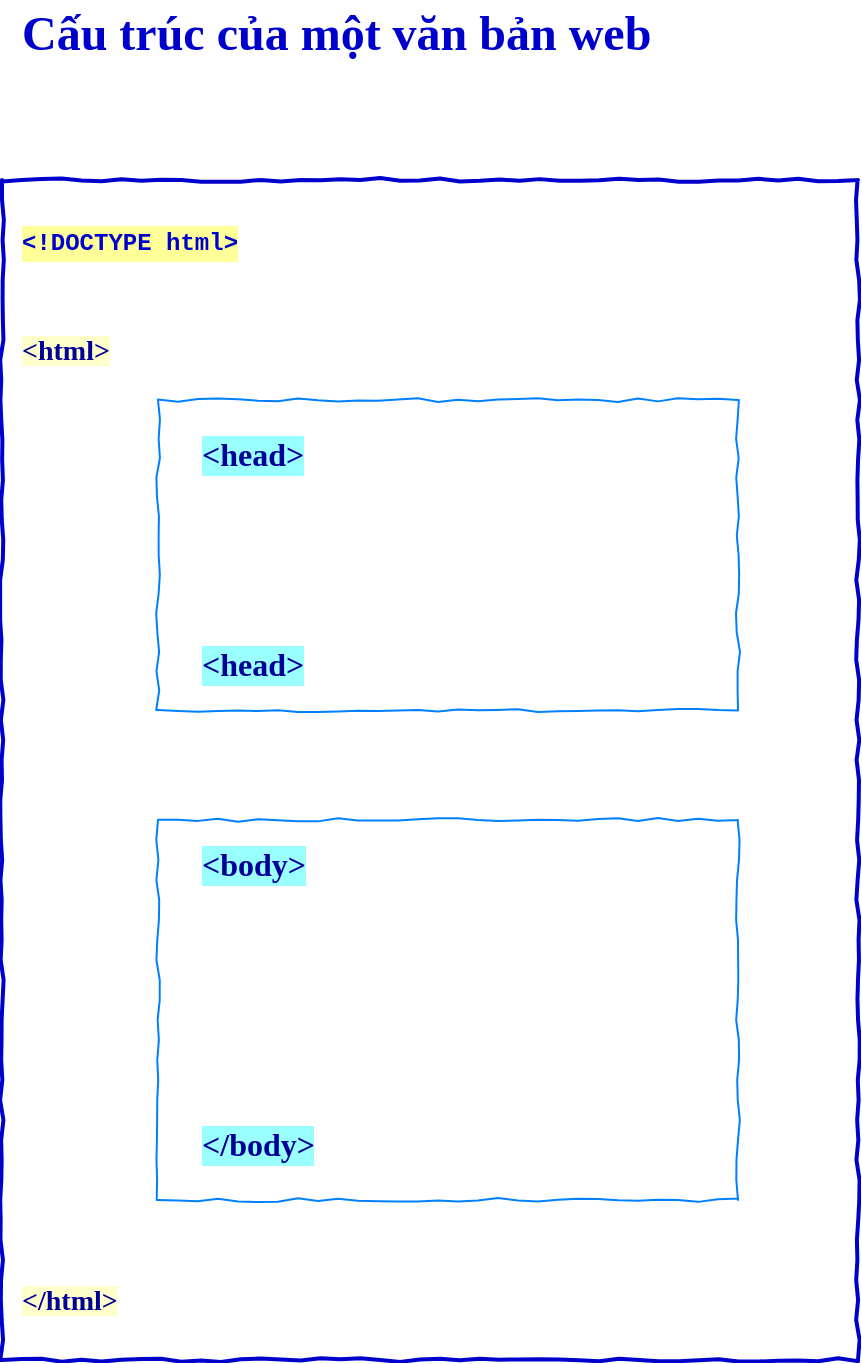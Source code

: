 <mxfile version="13.1.14" type="device"><diagram name="Page-1" id="03018318-947c-dd8e-b7a3-06fadd420f32"><mxGraphModel dx="1902" dy="836" grid="1" gridSize="10" guides="1" tooltips="1" connect="1" arrows="1" fold="1" page="1" pageScale="1" pageWidth="1100" pageHeight="850" background="#ffffff" math="0" shadow="0"><root><mxCell id="0"/><mxCell id="1" parent="0"/><mxCell id="677b7b8949515195-4" value="&lt;font style=&quot;font-size: 24px&quot; color=&quot;#0000cc&quot;&gt;&lt;b&gt;Cấu trúc của một văn bản web&lt;/b&gt;&lt;/font&gt;" style="text;html=1;points=[];align=left;verticalAlign=top;spacingTop=-4;fontSize=14;fontFamily=Verdana" parent="1" vertex="1"><mxGeometry x="88" y="50" width="270" height="20" as="geometry"/></mxCell><mxCell id="677b7b8949515195-8" value="" style="whiteSpace=wrap;html=1;rounded=0;shadow=0;labelBackgroundColor=none;strokeWidth=2;fillColor=none;fontFamily=Verdana;fontSize=12;align=center;comic=1;fontColor=#000000;labelBorderColor=#0000CC;strokeColor=#0000CC;" parent="1" vertex="1"><mxGeometry x="80" y="140" width="428" height="590" as="geometry"/></mxCell><mxCell id="677b7b8949515195-11" value="&lt;b&gt;&lt;font style=&quot;font-size: 16px&quot; color=&quot;#000099&quot;&gt;&amp;lt;head&amp;gt;&lt;/font&gt;&lt;/b&gt;" style="text;html=1;points=[];align=left;verticalAlign=top;spacingTop=-4;fontSize=14;fontFamily=Verdana;labelBackgroundColor=#99FFFF;" parent="1" vertex="1"><mxGeometry x="178" y="265" width="60" height="15" as="geometry"/></mxCell><mxCell id="CIWU2yhPDm6u9ENJ-yAQ-8" value="&lt;b&gt;&lt;font style=&quot;font-size: 16px&quot; color=&quot;#000099&quot;&gt;&amp;lt;head&amp;gt;&lt;/font&gt;&lt;/b&gt;" style="text;html=1;points=[];align=left;verticalAlign=top;spacingTop=-4;fontSize=14;fontFamily=Verdana;labelBackgroundColor=#99FFFF;" vertex="1" parent="1"><mxGeometry x="178" y="370" width="60" height="20" as="geometry"/></mxCell><mxCell id="677b7b8949515195-26" value="" style="whiteSpace=wrap;html=1;rounded=0;shadow=0;labelBackgroundColor=none;strokeWidth=1;fillColor=none;fontFamily=Verdana;fontSize=12;align=center;comic=1;strokeColor=#007FFF;" parent="1" vertex="1"><mxGeometry x="158" y="250" width="290" height="155" as="geometry"/></mxCell><mxCell id="CIWU2yhPDm6u9ENJ-yAQ-3" value="&lt;font color=&quot;#000099&quot; style=&quot;background-color: rgb(255 , 255 , 204)&quot;&gt;&lt;b&gt;&amp;lt;html&amp;gt;&lt;/b&gt;&lt;/font&gt;" style="text;html=1;points=[];align=left;verticalAlign=top;spacingTop=-4;fontSize=14;fontFamily=Verdana" vertex="1" parent="1"><mxGeometry x="88" y="215" width="60" height="20" as="geometry"/></mxCell><mxCell id="CIWU2yhPDm6u9ENJ-yAQ-5" value="&lt;font color=&quot;#000099&quot; style=&quot;background-color: rgb(255 , 255 , 204)&quot;&gt;&lt;b&gt;&amp;lt;/html&amp;gt;&lt;/b&gt;&lt;/font&gt;" style="text;html=1;points=[];align=left;verticalAlign=top;spacingTop=-4;fontSize=14;fontFamily=Verdana" vertex="1" parent="1"><mxGeometry x="88" y="690" width="60" height="20" as="geometry"/></mxCell><mxCell id="CIWU2yhPDm6u9ENJ-yAQ-6" value="&lt;b&gt;&lt;font style=&quot;font-size: 16px&quot; color=&quot;#000099&quot;&gt;&amp;lt;body&amp;gt;&lt;/font&gt;&lt;/b&gt;" style="text;html=1;points=[];align=left;verticalAlign=top;spacingTop=-4;fontSize=14;fontFamily=Verdana;labelBackgroundColor=#99FFFF;" vertex="1" parent="1"><mxGeometry x="178" y="470" width="60" height="20" as="geometry"/></mxCell><mxCell id="CIWU2yhPDm6u9ENJ-yAQ-7" value="" style="whiteSpace=wrap;html=1;rounded=0;shadow=0;labelBackgroundColor=none;strokeWidth=1;fillColor=none;fontFamily=Verdana;fontSize=12;align=center;comic=1;strokeColor=#007FFF;" vertex="1" parent="1"><mxGeometry x="158" y="460" width="290" height="190" as="geometry"/></mxCell><mxCell id="CIWU2yhPDm6u9ENJ-yAQ-10" value="&lt;b&gt;&lt;font style=&quot;font-size: 16px&quot; color=&quot;#000099&quot;&gt;&amp;lt;/body&amp;gt;&lt;/font&gt;&lt;/b&gt;" style="text;html=1;points=[];align=left;verticalAlign=top;spacingTop=-4;fontSize=14;fontFamily=Verdana;labelBackgroundColor=#99FFFF;" vertex="1" parent="1"><mxGeometry x="178" y="610" width="60" height="20" as="geometry"/></mxCell><mxCell id="CIWU2yhPDm6u9ENJ-yAQ-14" value="&lt;div style=&quot;font-family: menlo, monaco, &amp;quot;courier new&amp;quot;, monospace; font-size: 12px; line-height: 18px;&quot;&gt;&lt;span style=&quot;&quot;&gt;&amp;lt;!&lt;/span&gt;&lt;span style=&quot;&quot;&gt;DOCTYPE&lt;/span&gt; &lt;span style=&quot;&quot;&gt;html&lt;/span&gt;&lt;span style=&quot;&quot;&gt;&amp;gt;&lt;/span&gt;&lt;/div&gt;" style="text;html=1;points=[];align=left;verticalAlign=top;spacingTop=-4;fontSize=14;fontFamily=Verdana;labelBackgroundColor=#FFFF99;fontColor=#0000CC;fontStyle=1" vertex="1" parent="1"><mxGeometry x="88" y="160" width="60" height="20" as="geometry"/></mxCell></root></mxGraphModel></diagram></mxfile>